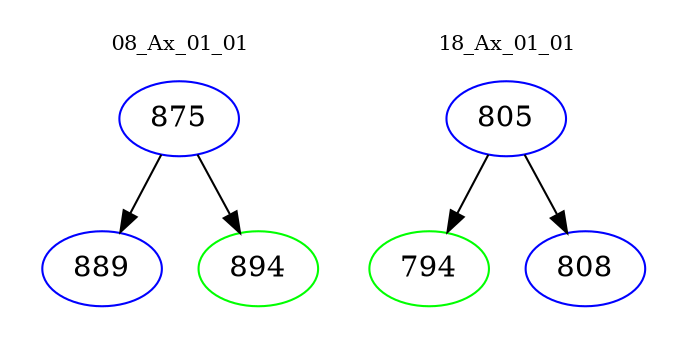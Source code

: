 digraph{
subgraph cluster_0 {
color = white
label = "08_Ax_01_01";
fontsize=10;
T0_875 [label="875", color="blue"]
T0_875 -> T0_889 [color="black"]
T0_889 [label="889", color="blue"]
T0_875 -> T0_894 [color="black"]
T0_894 [label="894", color="green"]
}
subgraph cluster_1 {
color = white
label = "18_Ax_01_01";
fontsize=10;
T1_805 [label="805", color="blue"]
T1_805 -> T1_794 [color="black"]
T1_794 [label="794", color="green"]
T1_805 -> T1_808 [color="black"]
T1_808 [label="808", color="blue"]
}
}
